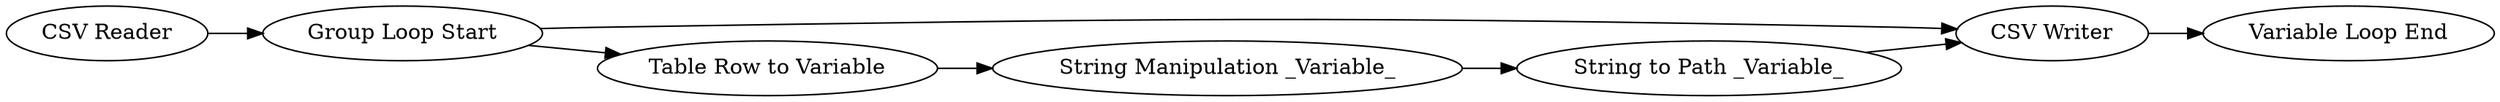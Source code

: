 digraph {
	7 -> 8
	4 -> 5
	3 -> 7
	3 -> 4
	5 -> 6
	2 -> 3
	6 -> 7
	5 [label="String Manipulation _Variable_"]
	7 [label="CSV Writer"]
	4 [label="Table Row to Variable"]
	6 [label="String to Path _Variable_"]
	8 [label="Variable Loop End"]
	3 [label="Group Loop Start"]
	2 [label="CSV Reader"]
	rankdir=LR
}
